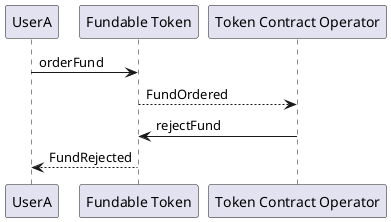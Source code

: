 @startuml
UserA -> "Fundable Token": orderFund
"Fundable Token" --> "Token Contract Operator": FundOrdered

"Token Contract Operator" -> "Fundable Token": rejectFund
"Fundable Token" --> "UserA": FundRejected
@enduml